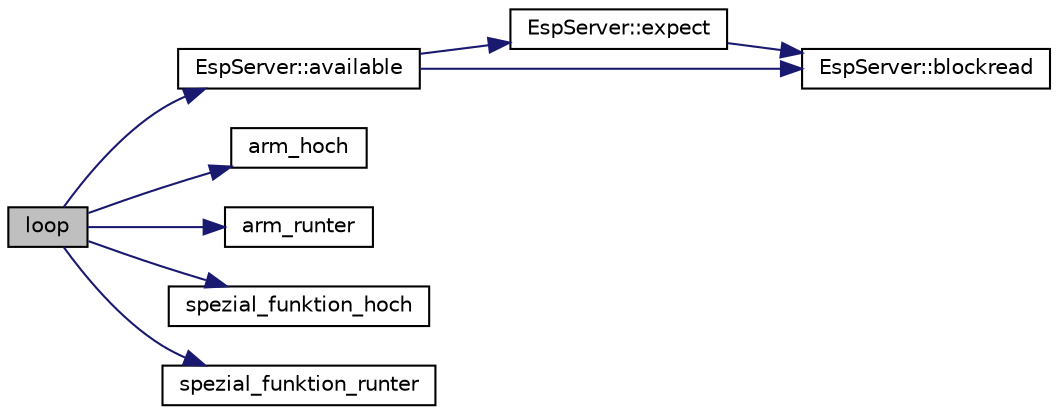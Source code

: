 digraph "loop"
{
  edge [fontname="Helvetica",fontsize="10",labelfontname="Helvetica",labelfontsize="10"];
  node [fontname="Helvetica",fontsize="10",shape=record];
  rankdir="LR";
  Node10 [label="loop",height=0.2,width=0.4,color="black", fillcolor="grey75", style="filled", fontcolor="black"];
  Node10 -> Node11 [color="midnightblue",fontsize="10",style="solid",fontname="Helvetica"];
  Node11 [label="EspServer::available",height=0.2,width=0.4,color="black", fillcolor="white", style="filled",URL="$classEspServer.html#a4549a76725f2e4c013e4d57018366109"];
  Node11 -> Node12 [color="midnightblue",fontsize="10",style="solid",fontname="Helvetica"];
  Node12 [label="EspServer::expect",height=0.2,width=0.4,color="black", fillcolor="white", style="filled",URL="$classEspServer.html#aff5ea67ab96af075223b2b836036ccf1"];
  Node12 -> Node13 [color="midnightblue",fontsize="10",style="solid",fontname="Helvetica"];
  Node13 [label="EspServer::blockread",height=0.2,width=0.4,color="black", fillcolor="white", style="filled",URL="$classEspServer.html#ac2b4ae3c7ebcd751c4c8020412fa3270"];
  Node11 -> Node13 [color="midnightblue",fontsize="10",style="solid",fontname="Helvetica"];
  Node10 -> Node14 [color="midnightblue",fontsize="10",style="solid",fontname="Helvetica"];
  Node14 [label="arm_hoch",height=0.2,width=0.4,color="black", fillcolor="white", style="filled",URL="$Arduino__kommentiert_8ino.html#a74bfcf85e5418694eb99df53d30c8fab",tooltip="Ab hier beginnen die 4 Funktionen die später den Arm gewegen Führt man den Befehl servoname..."];
  Node10 -> Node15 [color="midnightblue",fontsize="10",style="solid",fontname="Helvetica"];
  Node15 [label="arm_runter",height=0.2,width=0.4,color="black", fillcolor="white", style="filled",URL="$Arduino__kommentiert_8ino.html#a5b873994166a952d81f787c307ca08d9",tooltip="Für die Funktion arm_runter ist es genau das gleiche Prinzip wie für arm_hoch, nur dass der Winkel im..."];
  Node10 -> Node16 [color="midnightblue",fontsize="10",style="solid",fontname="Helvetica"];
  Node16 [label="spezial_funktion_hoch",height=0.2,width=0.4,color="black", fillcolor="white", style="filled",URL="$Arduino__kommentiert_8ino.html#ac03f54892f7473625ec7d6498ea5a010",tooltip="Für die Spezialfunktionen werden zwei servos angesprochen. Dabei ist eigentlich nur die untige if-Abf..."];
  Node10 -> Node17 [color="midnightblue",fontsize="10",style="solid",fontname="Helvetica"];
  Node17 [label="spezial_funktion_runter",height=0.2,width=0.4,color="black", fillcolor="white", style="filled",URL="$Arduino__kommentiert_8ino.html#abf7a5d6cd0eca7c0dacb61f5ef555beb",tooltip="Bei der untigen anderen spezial_funktion ist es der gegenteilige Fall. "];
}
